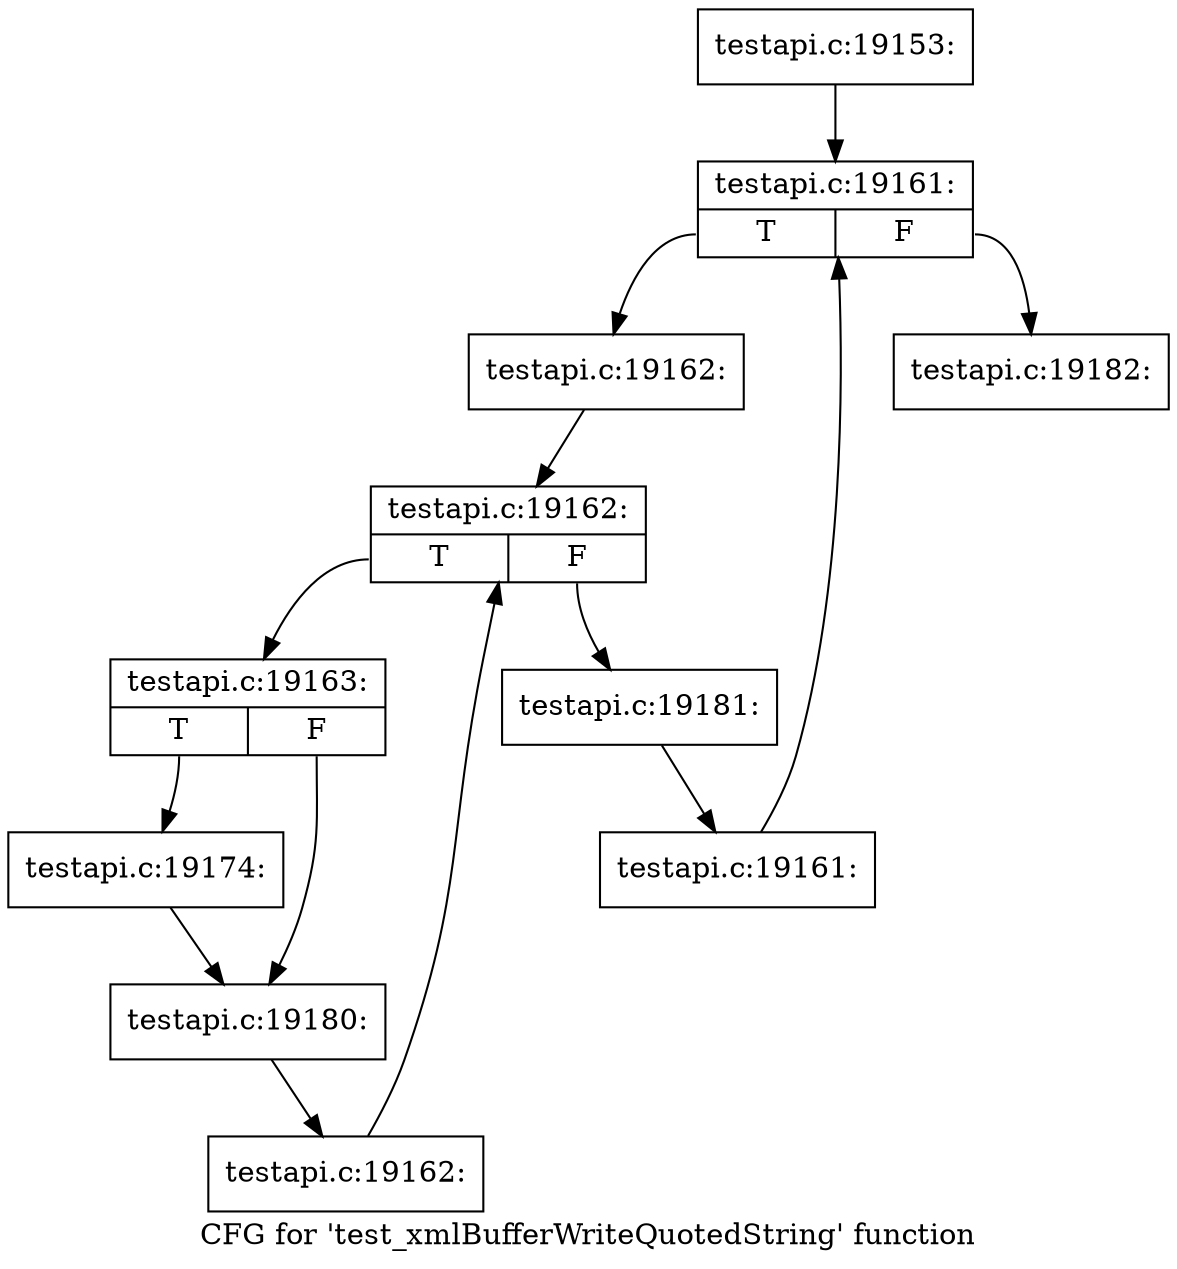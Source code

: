 digraph "CFG for 'test_xmlBufferWriteQuotedString' function" {
	label="CFG for 'test_xmlBufferWriteQuotedString' function";

	Node0x4b38120 [shape=record,label="{testapi.c:19153:}"];
	Node0x4b38120 -> Node0x4b474b0;
	Node0x4b474b0 [shape=record,label="{testapi.c:19161:|{<s0>T|<s1>F}}"];
	Node0x4b474b0:s0 -> Node0x4b47790;
	Node0x4b474b0:s1 -> Node0x4b47310;
	Node0x4b47790 [shape=record,label="{testapi.c:19162:}"];
	Node0x4b47790 -> Node0x4b47b80;
	Node0x4b47b80 [shape=record,label="{testapi.c:19162:|{<s0>T|<s1>F}}"];
	Node0x4b47b80:s0 -> Node0x4b47e00;
	Node0x4b47b80:s1 -> Node0x4b47a60;
	Node0x4b47e00 [shape=record,label="{testapi.c:19163:|{<s0>T|<s1>F}}"];
	Node0x4b47e00:s0 -> Node0x4b48e70;
	Node0x4b47e00:s1 -> Node0x4b49740;
	Node0x4b48e70 [shape=record,label="{testapi.c:19174:}"];
	Node0x4b48e70 -> Node0x4b49740;
	Node0x4b49740 [shape=record,label="{testapi.c:19180:}"];
	Node0x4b49740 -> Node0x4b47d70;
	Node0x4b47d70 [shape=record,label="{testapi.c:19162:}"];
	Node0x4b47d70 -> Node0x4b47b80;
	Node0x4b47a60 [shape=record,label="{testapi.c:19181:}"];
	Node0x4b47a60 -> Node0x4b47700;
	Node0x4b47700 [shape=record,label="{testapi.c:19161:}"];
	Node0x4b47700 -> Node0x4b474b0;
	Node0x4b47310 [shape=record,label="{testapi.c:19182:}"];
}
